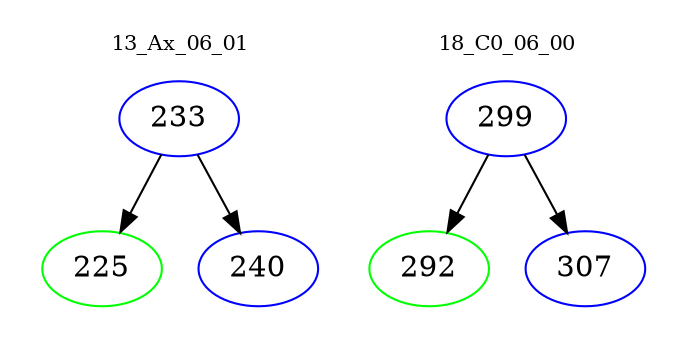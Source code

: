 digraph{
subgraph cluster_0 {
color = white
label = "13_Ax_06_01";
fontsize=10;
T0_233 [label="233", color="blue"]
T0_233 -> T0_225 [color="black"]
T0_225 [label="225", color="green"]
T0_233 -> T0_240 [color="black"]
T0_240 [label="240", color="blue"]
}
subgraph cluster_1 {
color = white
label = "18_C0_06_00";
fontsize=10;
T1_299 [label="299", color="blue"]
T1_299 -> T1_292 [color="black"]
T1_292 [label="292", color="green"]
T1_299 -> T1_307 [color="black"]
T1_307 [label="307", color="blue"]
}
}
